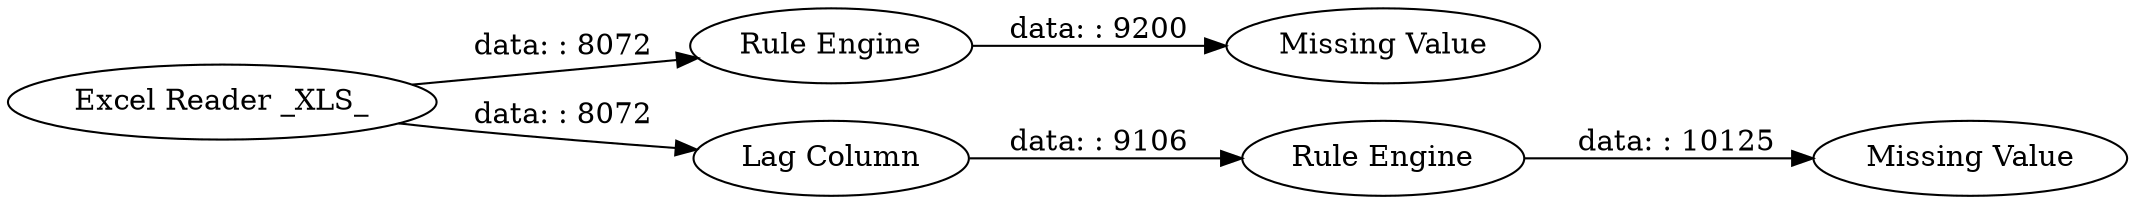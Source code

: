 digraph {
	"1995005706884009135_261" [label="Missing Value"]
	"1995005706884009135_262" [label="Rule Engine"]
	"1995005706884009135_258" [label="Excel Reader _XLS_"]
	"1995005706884009135_263" [label="Missing Value"]
	"1995005706884009135_259" [label="Rule Engine"]
	"1995005706884009135_260" [label="Lag Column"]
	"1995005706884009135_259" -> "1995005706884009135_261" [label="data: : 10125"]
	"1995005706884009135_258" -> "1995005706884009135_260" [label="data: : 8072"]
	"1995005706884009135_260" -> "1995005706884009135_259" [label="data: : 9106"]
	"1995005706884009135_258" -> "1995005706884009135_262" [label="data: : 8072"]
	"1995005706884009135_262" -> "1995005706884009135_263" [label="data: : 9200"]
	rankdir=LR
}
